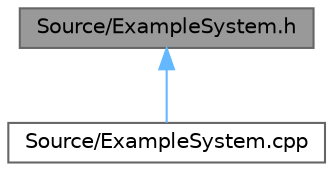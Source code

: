 digraph "Source/ExampleSystem.h"
{
 // LATEX_PDF_SIZE
  bgcolor="transparent";
  edge [fontname=Helvetica,fontsize=10,labelfontname=Helvetica,labelfontsize=10];
  node [fontname=Helvetica,fontsize=10,shape=box,height=0.2,width=0.4];
  Node1 [id="Node000001",label="Source/ExampleSystem.h",height=0.2,width=0.4,color="gray40", fillcolor="grey60", style="filled", fontcolor="black",tooltip="DESCRIPTION HERE."];
  Node1 -> Node2 [id="edge1_Node000001_Node000002",dir="back",color="steelblue1",style="solid",tooltip=" "];
  Node2 [id="Node000002",label="Source/ExampleSystem.cpp",height=0.2,width=0.4,color="grey40", fillcolor="white", style="filled",URL="$d7/d31/ExampleSystem_8cpp.html",tooltip="DESCRIPTION HERE."];
}
